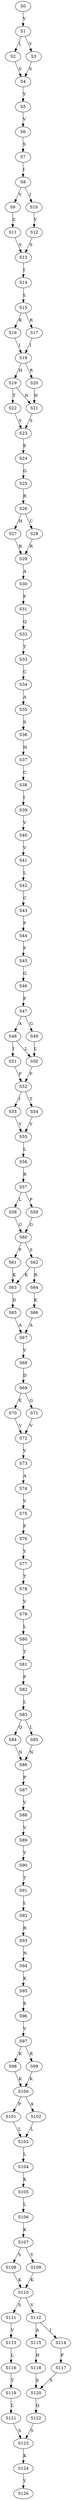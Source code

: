 strict digraph  {
	S0 -> S1 [ label = V ];
	S1 -> S2 [ label = L ];
	S1 -> S3 [ label = V ];
	S2 -> S4 [ label = S ];
	S3 -> S4 [ label = S ];
	S4 -> S5 [ label = Y ];
	S5 -> S6 [ label = V ];
	S6 -> S7 [ label = S ];
	S7 -> S8 [ label = I ];
	S8 -> S9 [ label = V ];
	S8 -> S10 [ label = I ];
	S9 -> S11 [ label = C ];
	S10 -> S12 [ label = Y ];
	S11 -> S13 [ label = S ];
	S12 -> S13 [ label = S ];
	S13 -> S14 [ label = I ];
	S14 -> S15 [ label = L ];
	S15 -> S16 [ label = K ];
	S15 -> S17 [ label = R ];
	S16 -> S18 [ label = I ];
	S17 -> S18 [ label = I ];
	S18 -> S19 [ label = H ];
	S18 -> S20 [ label = R ];
	S19 -> S21 [ label = N ];
	S19 -> S22 [ label = T ];
	S20 -> S21 [ label = N ];
	S21 -> S23 [ label = S ];
	S22 -> S23 [ label = S ];
	S23 -> S24 [ label = E ];
	S24 -> S25 [ label = G ];
	S25 -> S26 [ label = R ];
	S26 -> S27 [ label = H ];
	S26 -> S28 [ label = C ];
	S27 -> S29 [ label = R ];
	S28 -> S29 [ label = R ];
	S29 -> S30 [ label = A ];
	S30 -> S31 [ label = F ];
	S31 -> S32 [ label = Q ];
	S32 -> S33 [ label = T ];
	S33 -> S34 [ label = C ];
	S34 -> S35 [ label = A ];
	S35 -> S36 [ label = S ];
	S36 -> S37 [ label = H ];
	S37 -> S38 [ label = C ];
	S38 -> S39 [ label = I ];
	S39 -> S40 [ label = V ];
	S40 -> S41 [ label = V ];
	S41 -> S42 [ label = L ];
	S42 -> S43 [ label = C ];
	S43 -> S44 [ label = F ];
	S44 -> S45 [ label = F ];
	S45 -> S46 [ label = G ];
	S46 -> S47 [ label = P ];
	S47 -> S48 [ label = A ];
	S47 -> S49 [ label = G ];
	S48 -> S50 [ label = L ];
	S48 -> S51 [ label = I ];
	S49 -> S50 [ label = L ];
	S50 -> S52 [ label = F ];
	S51 -> S52 [ label = F ];
	S52 -> S53 [ label = I ];
	S52 -> S54 [ label = T ];
	S53 -> S55 [ label = Y ];
	S54 -> S55 [ label = Y ];
	S55 -> S56 [ label = L ];
	S56 -> S57 [ label = R ];
	S57 -> S58 [ label = L ];
	S57 -> S59 [ label = P ];
	S58 -> S60 [ label = G ];
	S59 -> S60 [ label = G ];
	S60 -> S61 [ label = F ];
	S60 -> S62 [ label = S ];
	S61 -> S63 [ label = K ];
	S62 -> S63 [ label = K ];
	S62 -> S64 [ label = R ];
	S63 -> S65 [ label = D ];
	S64 -> S66 [ label = K ];
	S65 -> S67 [ label = A ];
	S66 -> S67 [ label = A ];
	S67 -> S68 [ label = V ];
	S68 -> S69 [ label = D ];
	S69 -> S70 [ label = E ];
	S69 -> S71 [ label = G ];
	S70 -> S72 [ label = V ];
	S71 -> S72 [ label = V ];
	S72 -> S73 [ label = V ];
	S73 -> S74 [ label = A ];
	S74 -> S75 [ label = V ];
	S75 -> S76 [ label = F ];
	S76 -> S77 [ label = Y ];
	S77 -> S78 [ label = T ];
	S78 -> S79 [ label = V ];
	S79 -> S80 [ label = L ];
	S80 -> S81 [ label = T ];
	S81 -> S82 [ label = P ];
	S82 -> S83 [ label = L ];
	S83 -> S84 [ label = Q ];
	S83 -> S85 [ label = L ];
	S84 -> S86 [ label = N ];
	S85 -> S86 [ label = N ];
	S86 -> S87 [ label = P ];
	S87 -> S88 [ label = V ];
	S88 -> S89 [ label = V ];
	S89 -> S90 [ label = Y ];
	S90 -> S91 [ label = T ];
	S91 -> S92 [ label = L ];
	S92 -> S93 [ label = R ];
	S93 -> S94 [ label = N ];
	S94 -> S95 [ label = K ];
	S95 -> S96 [ label = E ];
	S96 -> S97 [ label = V ];
	S97 -> S98 [ label = K ];
	S97 -> S99 [ label = R ];
	S98 -> S100 [ label = K ];
	S99 -> S100 [ label = K ];
	S100 -> S101 [ label = P ];
	S100 -> S102 [ label = A ];
	S101 -> S103 [ label = L ];
	S102 -> S103 [ label = L ];
	S103 -> S104 [ label = L ];
	S104 -> S105 [ label = K ];
	S105 -> S106 [ label = L ];
	S106 -> S107 [ label = K ];
	S107 -> S108 [ label = S ];
	S107 -> S109 [ label = Y ];
	S108 -> S110 [ label = K ];
	S109 -> S110 [ label = K ];
	S110 -> S111 [ label = S ];
	S110 -> S112 [ label = V ];
	S111 -> S113 [ label = V ];
	S112 -> S114 [ label = I ];
	S112 -> S115 [ label = A ];
	S113 -> S116 [ label = L ];
	S114 -> S117 [ label = F ];
	S115 -> S118 [ label = H ];
	S116 -> S119 [ label = T ];
	S117 -> S120 [ label = S ];
	S118 -> S120 [ label = S ];
	S119 -> S121 [ label = L ];
	S120 -> S122 [ label = Q ];
	S121 -> S123 [ label = S ];
	S122 -> S123 [ label = S ];
	S123 -> S124 [ label = K ];
	S124 -> S126 [ label = Y ];
}

